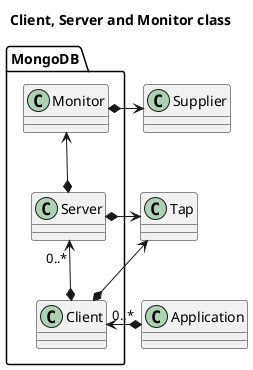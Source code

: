 @startuml

title Client, Server and Monitor class

package MongoDB {
  class MC as "Client"
  class MS as "Server"
  class MM as "Monitor"
}

MM <--* MS
MS "0..*" <--* MC
MC "0..*" <-right-* Application

Supplier <-right-* MM 
Tap      <-right-* MS 
Tap      <--* MC 

@enduml
